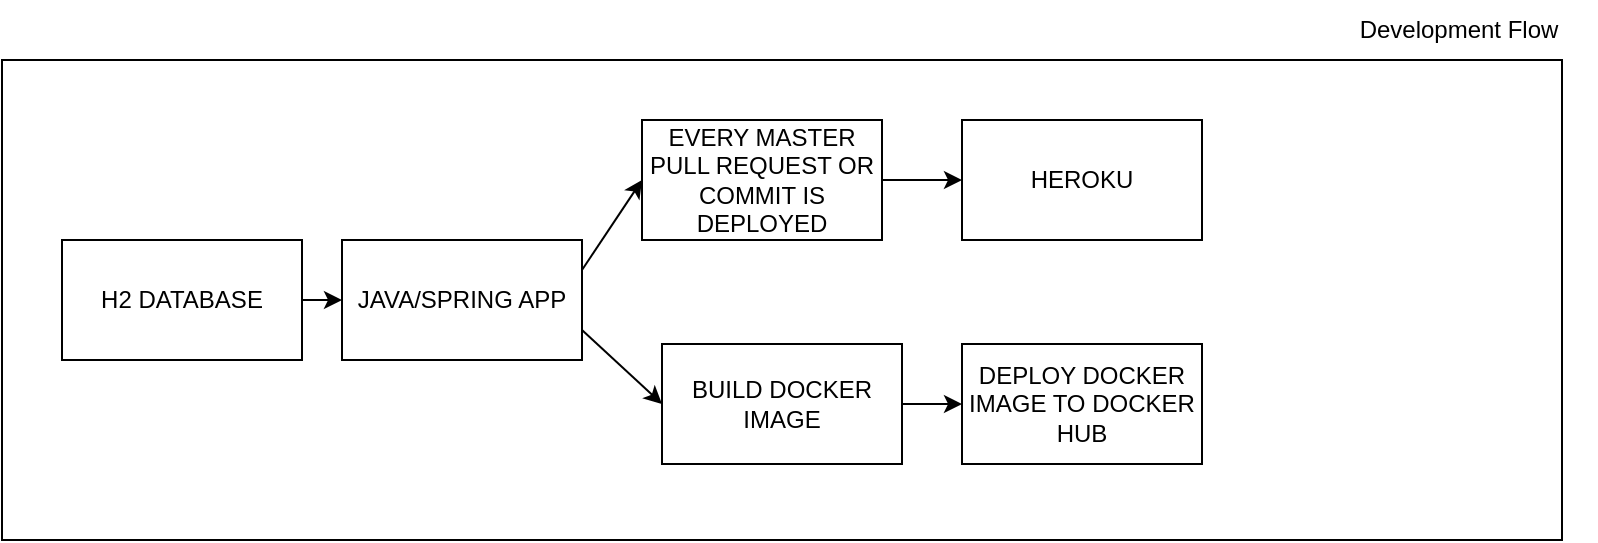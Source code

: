 <mxfile>
    <diagram id="eUWw2wQMSJ6qKqq2mwdD" name="overview">
        <mxGraphModel dx="1061" dy="898" grid="0" gridSize="10" guides="1" tooltips="1" connect="1" arrows="1" fold="1" page="0" pageScale="1" pageWidth="827" pageHeight="1169" math="0" shadow="0">
            <root>
                <mxCell id="0"/>
                <mxCell id="1" parent="0"/>
                <mxCell id="2" value="" style="rounded=0;whiteSpace=wrap;html=1;" parent="1" vertex="1">
                    <mxGeometry x="30" y="10" width="780" height="240" as="geometry"/>
                </mxCell>
                <mxCell id="3" value="Development Flow" style="text;html=1;strokeColor=none;fillColor=none;align=center;verticalAlign=middle;whiteSpace=wrap;rounded=0;" parent="1" vertex="1">
                    <mxGeometry x="690" y="-20" width="137" height="30" as="geometry"/>
                </mxCell>
                <mxCell id="19" style="edgeStyle=none;html=1;exitX=1;exitY=0.5;exitDx=0;exitDy=0;entryX=0;entryY=0.5;entryDx=0;entryDy=0;" parent="1" source="4" target="5" edge="1">
                    <mxGeometry relative="1" as="geometry"/>
                </mxCell>
                <mxCell id="4" value="H2 DATABASE" style="rounded=0;whiteSpace=wrap;html=1;" parent="1" vertex="1">
                    <mxGeometry x="60" y="100" width="120" height="60" as="geometry"/>
                </mxCell>
                <mxCell id="16" style="edgeStyle=none;html=1;exitX=1;exitY=0.25;exitDx=0;exitDy=0;entryX=0;entryY=0.5;entryDx=0;entryDy=0;" parent="1" source="5" target="9" edge="1">
                    <mxGeometry relative="1" as="geometry"/>
                </mxCell>
                <mxCell id="17" style="edgeStyle=none;html=1;exitX=1;exitY=0.75;exitDx=0;exitDy=0;entryX=0;entryY=0.5;entryDx=0;entryDy=0;" parent="1" source="5" target="6" edge="1">
                    <mxGeometry relative="1" as="geometry"/>
                </mxCell>
                <mxCell id="5" value="JAVA/SPRING APP" style="rounded=0;whiteSpace=wrap;html=1;" parent="1" vertex="1">
                    <mxGeometry x="200" y="100" width="120" height="60" as="geometry"/>
                </mxCell>
                <mxCell id="21" style="edgeStyle=none;html=1;exitX=1;exitY=0.5;exitDx=0;exitDy=0;entryX=0;entryY=0.5;entryDx=0;entryDy=0;" parent="1" source="6" target="20" edge="1">
                    <mxGeometry relative="1" as="geometry"/>
                </mxCell>
                <mxCell id="6" value="BUILD DOCKER IMAGE" style="rounded=0;whiteSpace=wrap;html=1;" parent="1" vertex="1">
                    <mxGeometry x="360" y="152" width="120" height="60" as="geometry"/>
                </mxCell>
                <mxCell id="11" style="edgeStyle=none;html=1;exitX=1;exitY=0.5;exitDx=0;exitDy=0;entryX=0;entryY=0.5;entryDx=0;entryDy=0;" parent="1" source="9" target="10" edge="1">
                    <mxGeometry relative="1" as="geometry"/>
                </mxCell>
                <mxCell id="9" value="EVERY MASTER PULL REQUEST OR COMMIT IS DEPLOYED" style="rounded=0;whiteSpace=wrap;html=1;" parent="1" vertex="1">
                    <mxGeometry x="350" y="40" width="120" height="60" as="geometry"/>
                </mxCell>
                <mxCell id="10" value="HEROKU" style="rounded=0;whiteSpace=wrap;html=1;" parent="1" vertex="1">
                    <mxGeometry x="510" y="40" width="120" height="60" as="geometry"/>
                </mxCell>
                <mxCell id="20" value="DEPLOY DOCKER IMAGE TO DOCKER HUB" style="rounded=0;whiteSpace=wrap;html=1;" parent="1" vertex="1">
                    <mxGeometry x="510" y="152" width="120" height="60" as="geometry"/>
                </mxCell>
            </root>
        </mxGraphModel>
    </diagram>
    <diagram id="1DCl6n03F0GVBMrx0RVn" name="user-security">
        <mxGraphModel dx="2048" dy="986" grid="0" gridSize="10" guides="1" tooltips="1" connect="1" arrows="1" fold="1" page="0" pageScale="1" pageWidth="827" pageHeight="1169" math="0" shadow="0">
            <root>
                <mxCell id="Qm5G5zfss7X4Bs_YWf3B-0"/>
                <mxCell id="Qm5G5zfss7X4Bs_YWf3B-1" parent="Qm5G5zfss7X4Bs_YWf3B-0"/>
                <mxCell id="Qm5G5zfss7X4Bs_YWf3B-29" value="" style="rounded=0;whiteSpace=wrap;html=1;" parent="Qm5G5zfss7X4Bs_YWf3B-1" vertex="1">
                    <mxGeometry x="-440" y="301" width="761" height="207" as="geometry"/>
                </mxCell>
                <mxCell id="Qm5G5zfss7X4Bs_YWf3B-11" value="" style="rounded=0;whiteSpace=wrap;html=1;" parent="Qm5G5zfss7X4Bs_YWf3B-1" vertex="1">
                    <mxGeometry x="-105" y="341" width="398" height="142" as="geometry"/>
                </mxCell>
                <mxCell id="Qm5G5zfss7X4Bs_YWf3B-23" value="" style="rounded=0;whiteSpace=wrap;html=1;" parent="Qm5G5zfss7X4Bs_YWf3B-1" vertex="1">
                    <mxGeometry x="-69" y="363" width="169" height="92" as="geometry"/>
                </mxCell>
                <mxCell id="Qm5G5zfss7X4Bs_YWf3B-8" value="" style="rounded=0;whiteSpace=wrap;html=1;" parent="Qm5G5zfss7X4Bs_YWf3B-1" vertex="1">
                    <mxGeometry x="-208" y="-4" width="422" height="84" as="geometry"/>
                </mxCell>
                <mxCell id="Qm5G5zfss7X4Bs_YWf3B-6" style="edgeStyle=none;html=1;exitX=1;exitY=0.5;exitDx=0;exitDy=0;entryX=0;entryY=0.5;entryDx=0;entryDy=0;" parent="Qm5G5zfss7X4Bs_YWf3B-1" source="Qm5G5zfss7X4Bs_YWf3B-2" target="Qm5G5zfss7X4Bs_YWf3B-4" edge="1">
                    <mxGeometry relative="1" as="geometry"/>
                </mxCell>
                <mxCell id="Qm5G5zfss7X4Bs_YWf3B-2" value="UserController" style="rounded=0;whiteSpace=wrap;html=1;" parent="Qm5G5zfss7X4Bs_YWf3B-1" vertex="1">
                    <mxGeometry x="-192" y="10" width="106" height="52" as="geometry"/>
                </mxCell>
                <mxCell id="Qm5G5zfss7X4Bs_YWf3B-3" value="Security Layer" style="text;html=1;strokeColor=none;fillColor=none;align=center;verticalAlign=middle;whiteSpace=wrap;rounded=0;" parent="Qm5G5zfss7X4Bs_YWf3B-1" vertex="1">
                    <mxGeometry x="120" y="-31" width="109" height="30" as="geometry"/>
                </mxCell>
                <mxCell id="Qm5G5zfss7X4Bs_YWf3B-7" style="edgeStyle=none;html=1;exitX=1;exitY=0.5;exitDx=0;exitDy=0;entryX=0;entryY=0.5;entryDx=0;entryDy=0;" parent="Qm5G5zfss7X4Bs_YWf3B-1" source="Qm5G5zfss7X4Bs_YWf3B-4" target="Qm5G5zfss7X4Bs_YWf3B-5" edge="1">
                    <mxGeometry relative="1" as="geometry"/>
                </mxCell>
                <mxCell id="Qm5G5zfss7X4Bs_YWf3B-4" value="UserService" style="rounded=0;whiteSpace=wrap;html=1;" parent="Qm5G5zfss7X4Bs_YWf3B-1" vertex="1">
                    <mxGeometry x="-51" y="10" width="106" height="52" as="geometry"/>
                </mxCell>
                <mxCell id="Qm5G5zfss7X4Bs_YWf3B-5" value="UserRepository" style="rounded=0;whiteSpace=wrap;html=1;" parent="Qm5G5zfss7X4Bs_YWf3B-1" vertex="1">
                    <mxGeometry x="90" y="10" width="106" height="52" as="geometry"/>
                </mxCell>
                <mxCell id="Qm5G5zfss7X4Bs_YWf3B-10" style="edgeStyle=none;html=1;exitX=1;exitY=0.5;exitDx=0;exitDy=0;" parent="Qm5G5zfss7X4Bs_YWf3B-1" source="Qm5G5zfss7X4Bs_YWf3B-9" target="Qm5G5zfss7X4Bs_YWf3B-8" edge="1">
                    <mxGeometry relative="1" as="geometry"/>
                </mxCell>
                <mxCell id="Qm5G5zfss7X4Bs_YWf3B-9" value="Client" style="rounded=0;whiteSpace=wrap;html=1;" parent="Qm5G5zfss7X4Bs_YWf3B-1" vertex="1">
                    <mxGeometry x="-389" y="10" width="106" height="52" as="geometry"/>
                </mxCell>
                <mxCell id="Qm5G5zfss7X4Bs_YWf3B-20" value="Register" style="rounded=0;whiteSpace=wrap;html=1;" parent="Qm5G5zfss7X4Bs_YWf3B-1" vertex="1">
                    <mxGeometry x="-418" y="363" width="106" height="52" as="geometry"/>
                </mxCell>
                <mxCell id="Qm5G5zfss7X4Bs_YWf3B-21" value="Auth" style="rounded=0;whiteSpace=wrap;html=1;" parent="Qm5G5zfss7X4Bs_YWf3B-1" vertex="1">
                    <mxGeometry x="-290" y="363" width="106" height="52" as="geometry"/>
                </mxCell>
                <mxCell id="Qm5G5zfss7X4Bs_YWf3B-22" value="CreateVehicle" style="rounded=0;whiteSpace=wrap;html=1;" parent="Qm5G5zfss7X4Bs_YWf3B-1" vertex="1">
                    <mxGeometry x="-37.5" y="383" width="106" height="52" as="geometry"/>
                </mxCell>
                <mxCell id="Qm5G5zfss7X4Bs_YWf3B-24" value="Only Admin" style="text;html=1;strokeColor=none;fillColor=none;align=center;verticalAlign=middle;whiteSpace=wrap;rounded=0;" parent="Qm5G5zfss7X4Bs_YWf3B-1" vertex="1">
                    <mxGeometry x="26" y="341" width="88" height="30" as="geometry"/>
                </mxCell>
                <mxCell id="Qm5G5zfss7X4Bs_YWf3B-25" value="VehicleCrud" style="rounded=0;whiteSpace=wrap;html=1;" parent="Qm5G5zfss7X4Bs_YWf3B-1" vertex="1">
                    <mxGeometry x="140" y="363" width="106" height="52" as="geometry"/>
                </mxCell>
                <mxCell id="Qm5G5zfss7X4Bs_YWf3B-38" style="edgeStyle=none;html=1;exitX=1;exitY=0.5;exitDx=0;exitDy=0;entryX=0.75;entryY=0;entryDx=0;entryDy=0;" parent="Qm5G5zfss7X4Bs_YWf3B-1" source="Qm5G5zfss7X4Bs_YWf3B-26" target="Qm5G5zfss7X4Bs_YWf3B-24" edge="1">
                    <mxGeometry relative="1" as="geometry"/>
                </mxCell>
                <mxCell id="Qm5G5zfss7X4Bs_YWf3B-26" value="Client" style="rounded=0;whiteSpace=wrap;html=1;" parent="Qm5G5zfss7X4Bs_YWf3B-1" vertex="1">
                    <mxGeometry x="-133" y="207" width="106" height="52" as="geometry"/>
                </mxCell>
                <mxCell id="Qm5G5zfss7X4Bs_YWf3B-27" value="Security" style="text;html=1;strokeColor=none;fillColor=none;align=center;verticalAlign=middle;whiteSpace=wrap;rounded=0;" parent="Qm5G5zfss7X4Bs_YWf3B-1" vertex="1">
                    <mxGeometry x="215" y="316" width="88" height="30" as="geometry"/>
                </mxCell>
                <mxCell id="Qm5G5zfss7X4Bs_YWf3B-30" value="API" style="text;html=1;strokeColor=none;fillColor=none;align=center;verticalAlign=middle;whiteSpace=wrap;rounded=0;" parent="Qm5G5zfss7X4Bs_YWf3B-1" vertex="1">
                    <mxGeometry x="255" y="276" width="88" height="30" as="geometry"/>
                </mxCell>
                <mxCell id="Qm5G5zfss7X4Bs_YWf3B-33" value="" style="endArrow=classic;startArrow=classic;html=1;entryX=0;entryY=0.75;entryDx=0;entryDy=0;" parent="Qm5G5zfss7X4Bs_YWf3B-1" target="Qm5G5zfss7X4Bs_YWf3B-26" edge="1">
                    <mxGeometry width="50" height="50" relative="1" as="geometry">
                        <mxPoint x="-343" y="366" as="sourcePoint"/>
                        <mxPoint x="-293" y="316" as="targetPoint"/>
                    </mxGeometry>
                </mxCell>
                <mxCell id="Qm5G5zfss7X4Bs_YWf3B-34" value="" style="endArrow=classic;startArrow=classic;html=1;entryX=0;entryY=0.75;entryDx=0;entryDy=0;exitX=0.25;exitY=0;exitDx=0;exitDy=0;" parent="Qm5G5zfss7X4Bs_YWf3B-1" source="Qm5G5zfss7X4Bs_YWf3B-21" edge="1">
                    <mxGeometry width="50" height="50" relative="1" as="geometry">
                        <mxPoint x="-304" y="379" as="sourcePoint"/>
                        <mxPoint x="-94" y="259" as="targetPoint"/>
                    </mxGeometry>
                </mxCell>
                <mxCell id="Qm5G5zfss7X4Bs_YWf3B-35" value="JWT" style="text;html=1;strokeColor=none;fillColor=none;align=center;verticalAlign=middle;whiteSpace=wrap;rounded=0;" parent="Qm5G5zfss7X4Bs_YWf3B-1" vertex="1">
                    <mxGeometry x="-243" y="324" width="88" height="30" as="geometry"/>
                </mxCell>
                <mxCell id="Qm5G5zfss7X4Bs_YWf3B-39" value="JWT" style="text;html=1;strokeColor=none;fillColor=none;align=center;verticalAlign=middle;whiteSpace=wrap;rounded=0;" parent="Qm5G5zfss7X4Bs_YWf3B-1" vertex="1">
                    <mxGeometry x="-7" y="257" width="88" height="30" as="geometry"/>
                </mxCell>
            </root>
        </mxGraphModel>
    </diagram>
    <diagram id="nr46bHTYpEx0ZMgBDc1Z" name="security-details">
        <mxGraphModel dx="2522" dy="996" grid="0" gridSize="10" guides="1" tooltips="1" connect="1" arrows="1" fold="1" page="0" pageScale="1" pageWidth="827" pageHeight="1169" math="0" shadow="0">
            <root>
                <mxCell id="KCpW3uizZsphwxs8JLEF-0"/>
                <mxCell id="KCpW3uizZsphwxs8JLEF-1" parent="KCpW3uizZsphwxs8JLEF-0"/>
                <mxCell id="KCpW3uizZsphwxs8JLEF-7" value="" style="rounded=0;whiteSpace=wrap;html=1;" parent="KCpW3uizZsphwxs8JLEF-1" vertex="1">
                    <mxGeometry x="-320" y="452" width="530" height="186" as="geometry"/>
                </mxCell>
                <mxCell id="KCpW3uizZsphwxs8JLEF-24" style="edgeStyle=none;html=1;exitX=0.5;exitY=1;exitDx=0;exitDy=0;entryX=0.145;entryY=0;entryDx=0;entryDy=4.35;entryPerimeter=0;" parent="KCpW3uizZsphwxs8JLEF-1" source="KCpW3uizZsphwxs8JLEF-17" target="KCpW3uizZsphwxs8JLEF-22" edge="1">
                    <mxGeometry relative="1" as="geometry"/>
                </mxCell>
                <mxCell id="KCpW3uizZsphwxs8JLEF-17" value="" style="rounded=0;whiteSpace=wrap;html=1;" parent="KCpW3uizZsphwxs8JLEF-1" vertex="1">
                    <mxGeometry x="-275" y="492" width="182" height="106" as="geometry"/>
                </mxCell>
                <mxCell id="KCpW3uizZsphwxs8JLEF-2" value="" style="rounded=0;whiteSpace=wrap;html=1;" parent="KCpW3uizZsphwxs8JLEF-1" vertex="1">
                    <mxGeometry x="-316" y="219" width="530" height="167" as="geometry"/>
                </mxCell>
                <mxCell id="KCpW3uizZsphwxs8JLEF-3" value="UserController" style="text;html=1;strokeColor=none;fillColor=none;align=center;verticalAlign=middle;whiteSpace=wrap;rounded=0;" parent="KCpW3uizZsphwxs8JLEF-1" vertex="1">
                    <mxGeometry x="150" y="194" width="60" height="30" as="geometry"/>
                </mxCell>
                <mxCell id="KCpW3uizZsphwxs8JLEF-34" style="edgeStyle=none;html=1;exitX=0.75;exitY=0;exitDx=0;exitDy=0;entryX=1;entryY=1;entryDx=0;entryDy=0;" parent="KCpW3uizZsphwxs8JLEF-1" source="KCpW3uizZsphwxs8JLEF-5" target="KCpW3uizZsphwxs8JLEF-11" edge="1">
                    <mxGeometry relative="1" as="geometry"/>
                </mxCell>
                <mxCell id="KCpW3uizZsphwxs8JLEF-5" value="Auth" style="rounded=1;whiteSpace=wrap;html=1;" parent="KCpW3uizZsphwxs8JLEF-1" vertex="1">
                    <mxGeometry x="30" y="272.5" width="120" height="60" as="geometry"/>
                </mxCell>
                <mxCell id="KCpW3uizZsphwxs8JLEF-6" value="Register" style="rounded=1;whiteSpace=wrap;html=1;" parent="KCpW3uizZsphwxs8JLEF-1" vertex="1">
                    <mxGeometry x="-244" y="272.5" width="120" height="60" as="geometry"/>
                </mxCell>
                <mxCell id="KCpW3uizZsphwxs8JLEF-8" value="UserModelService" style="text;html=1;strokeColor=none;fillColor=none;align=center;verticalAlign=middle;whiteSpace=wrap;rounded=0;" parent="KCpW3uizZsphwxs8JLEF-1" vertex="1">
                    <mxGeometry x="143" y="427" width="60" height="30" as="geometry"/>
                </mxCell>
                <mxCell id="KCpW3uizZsphwxs8JLEF-33" style="edgeStyle=none;html=1;exitX=0.75;exitY=0;exitDx=0;exitDy=0;entryX=0.75;entryY=1;entryDx=0;entryDy=0;" parent="KCpW3uizZsphwxs8JLEF-1" source="KCpW3uizZsphwxs8JLEF-9" target="KCpW3uizZsphwxs8JLEF-5" edge="1">
                    <mxGeometry relative="1" as="geometry"/>
                </mxCell>
                <mxCell id="KCpW3uizZsphwxs8JLEF-9" value="Auth" style="rounded=1;whiteSpace=wrap;html=1;" parent="KCpW3uizZsphwxs8JLEF-1" vertex="1">
                    <mxGeometry x="30" y="515" width="120" height="60" as="geometry"/>
                </mxCell>
                <mxCell id="KCpW3uizZsphwxs8JLEF-10" value="Register" style="rounded=1;whiteSpace=wrap;html=1;" parent="KCpW3uizZsphwxs8JLEF-1" vertex="1">
                    <mxGeometry x="-244" y="515" width="120" height="60" as="geometry"/>
                </mxCell>
                <mxCell id="KCpW3uizZsphwxs8JLEF-12" style="edgeStyle=none;html=1;exitX=0.25;exitY=1;exitDx=0;exitDy=0;entryX=0.5;entryY=0;entryDx=0;entryDy=0;" parent="KCpW3uizZsphwxs8JLEF-1" source="KCpW3uizZsphwxs8JLEF-11" target="KCpW3uizZsphwxs8JLEF-6" edge="1">
                    <mxGeometry relative="1" as="geometry"/>
                </mxCell>
                <mxCell id="KCpW3uizZsphwxs8JLEF-13" style="edgeStyle=none;html=1;exitX=0.75;exitY=1;exitDx=0;exitDy=0;entryX=0.5;entryY=0;entryDx=0;entryDy=0;" parent="KCpW3uizZsphwxs8JLEF-1" source="KCpW3uizZsphwxs8JLEF-11" target="KCpW3uizZsphwxs8JLEF-5" edge="1">
                    <mxGeometry relative="1" as="geometry"/>
                </mxCell>
                <mxCell id="KCpW3uizZsphwxs8JLEF-11" value="Client" style="rounded=0;whiteSpace=wrap;html=1;" parent="KCpW3uizZsphwxs8JLEF-1" vertex="1">
                    <mxGeometry x="-111" y="107" width="120" height="60" as="geometry"/>
                </mxCell>
                <mxCell id="KCpW3uizZsphwxs8JLEF-15" style="edgeStyle=none;html=1;exitX=0.5;exitY=1;exitDx=0;exitDy=0;entryX=0.5;entryY=0;entryDx=0;entryDy=0;" parent="KCpW3uizZsphwxs8JLEF-1" source="KCpW3uizZsphwxs8JLEF-6" target="KCpW3uizZsphwxs8JLEF-10" edge="1">
                    <mxGeometry relative="1" as="geometry"/>
                </mxCell>
                <mxCell id="KCpW3uizZsphwxs8JLEF-16" style="edgeStyle=none;html=1;exitX=0.5;exitY=1;exitDx=0;exitDy=0;" parent="KCpW3uizZsphwxs8JLEF-1" source="KCpW3uizZsphwxs8JLEF-5" target="KCpW3uizZsphwxs8JLEF-9" edge="1">
                    <mxGeometry relative="1" as="geometry"/>
                </mxCell>
                <mxCell id="KCpW3uizZsphwxs8JLEF-19" value="Encryption" style="text;html=1;strokeColor=none;fillColor=none;align=center;verticalAlign=middle;whiteSpace=wrap;rounded=0;" parent="KCpW3uizZsphwxs8JLEF-1" vertex="1">
                    <mxGeometry x="-154" y="468" width="64" height="30" as="geometry"/>
                </mxCell>
                <mxCell id="KCpW3uizZsphwxs8JLEF-20" value="" style="rounded=0;whiteSpace=wrap;html=1;" parent="KCpW3uizZsphwxs8JLEF-1" vertex="1">
                    <mxGeometry x="-22" y="721" width="215" height="186" as="geometry"/>
                </mxCell>
                <mxCell id="KCpW3uizZsphwxs8JLEF-21" value="Security" style="text;html=1;strokeColor=none;fillColor=none;align=center;verticalAlign=middle;whiteSpace=wrap;rounded=0;" parent="KCpW3uizZsphwxs8JLEF-1" vertex="1">
                    <mxGeometry x="150" y="695" width="60" height="30" as="geometry"/>
                </mxCell>
                <mxCell id="KCpW3uizZsphwxs8JLEF-22" value="Database" style="shape=cylinder3;whiteSpace=wrap;html=1;boundedLbl=1;backgroundOutline=1;size=15;" parent="KCpW3uizZsphwxs8JLEF-1" vertex="1">
                    <mxGeometry x="-111.5" y="991" width="113" height="123" as="geometry"/>
                </mxCell>
                <mxCell id="KCpW3uizZsphwxs8JLEF-26" style="edgeStyle=none;html=1;exitX=0.5;exitY=1;exitDx=0;exitDy=0;entryX=0.855;entryY=0;entryDx=0;entryDy=4.35;entryPerimeter=0;" parent="KCpW3uizZsphwxs8JLEF-1" source="KCpW3uizZsphwxs8JLEF-25" target="KCpW3uizZsphwxs8JLEF-22" edge="1">
                    <mxGeometry relative="1" as="geometry"/>
                </mxCell>
                <mxCell id="KCpW3uizZsphwxs8JLEF-29" style="edgeStyle=none;html=1;exitX=1;exitY=0.5;exitDx=0;exitDy=0;" parent="KCpW3uizZsphwxs8JLEF-1" source="KCpW3uizZsphwxs8JLEF-25" edge="1">
                    <mxGeometry relative="1" as="geometry">
                        <mxPoint x="239.823" y="814" as="targetPoint"/>
                    </mxGeometry>
                </mxCell>
                <mxCell id="KCpW3uizZsphwxs8JLEF-25" value="Authentication" style="rounded=1;whiteSpace=wrap;html=1;" parent="KCpW3uizZsphwxs8JLEF-1" vertex="1">
                    <mxGeometry x="30" y="784" width="120" height="60" as="geometry"/>
                </mxCell>
                <mxCell id="KCpW3uizZsphwxs8JLEF-28" style="edgeStyle=none;html=1;exitX=0.5;exitY=1;exitDx=0;exitDy=0;entryX=0.5;entryY=0;entryDx=0;entryDy=0;" parent="KCpW3uizZsphwxs8JLEF-1" source="KCpW3uizZsphwxs8JLEF-9" target="KCpW3uizZsphwxs8JLEF-25" edge="1">
                    <mxGeometry relative="1" as="geometry"/>
                </mxCell>
                <mxCell id="KCpW3uizZsphwxs8JLEF-31" style="edgeStyle=none;html=1;exitX=0.5;exitY=0;exitDx=0;exitDy=0;entryX=0.75;entryY=1;entryDx=0;entryDy=0;" parent="KCpW3uizZsphwxs8JLEF-1" source="KCpW3uizZsphwxs8JLEF-30" target="KCpW3uizZsphwxs8JLEF-9" edge="1">
                    <mxGeometry relative="1" as="geometry"/>
                </mxCell>
                <mxCell id="KCpW3uizZsphwxs8JLEF-30" value="Auithenticated ?" style="text;html=1;strokeColor=none;fillColor=none;align=center;verticalAlign=middle;whiteSpace=wrap;rounded=0;" parent="KCpW3uizZsphwxs8JLEF-1" vertex="1">
                    <mxGeometry x="248" y="799" width="104" height="30" as="geometry"/>
                </mxCell>
                <mxCell id="KCpW3uizZsphwxs8JLEF-32" value="JWT" style="text;html=1;strokeColor=none;fillColor=none;align=center;verticalAlign=middle;whiteSpace=wrap;rounded=0;" parent="KCpW3uizZsphwxs8JLEF-1" vertex="1">
                    <mxGeometry x="210" y="675" width="60" height="30" as="geometry"/>
                </mxCell>
                <mxCell id="KCpW3uizZsphwxs8JLEF-35" value="JWT" style="text;html=1;strokeColor=none;fillColor=none;align=center;verticalAlign=middle;whiteSpace=wrap;rounded=0;" parent="KCpW3uizZsphwxs8JLEF-1" vertex="1">
                    <mxGeometry x="108" y="397" width="60" height="30" as="geometry"/>
                </mxCell>
                <mxCell id="KCpW3uizZsphwxs8JLEF-36" value="JWT" style="text;html=1;strokeColor=none;fillColor=none;align=center;verticalAlign=middle;whiteSpace=wrap;rounded=0;" parent="KCpW3uizZsphwxs8JLEF-1" vertex="1">
                    <mxGeometry x="30" y="179" width="60" height="30" as="geometry"/>
                </mxCell>
            </root>
        </mxGraphModel>
    </diagram>
    <diagram id="0zmAl0iOwu_D0oG6mmKN" name="vehicles-crud">
        <mxGraphModel dx="1461" dy="898" grid="0" gridSize="10" guides="1" tooltips="1" connect="1" arrows="1" fold="1" page="0" pageScale="1" pageWidth="827" pageHeight="1169" math="0" shadow="0">
            <root>
                <mxCell id="1QtlNyER9wXyyfKIoic0-0"/>
                <mxCell id="1QtlNyER9wXyyfKIoic0-1" parent="1QtlNyER9wXyyfKIoic0-0"/>
                <mxCell id="JsHfRkrQphbkOmApPWzF-31" value="" style="rounded=0;whiteSpace=wrap;html=1;" parent="1QtlNyER9wXyyfKIoic0-1" vertex="1">
                    <mxGeometry x="-276" y="96" width="942" height="997" as="geometry"/>
                </mxCell>
                <mxCell id="JsHfRkrQphbkOmApPWzF-0" value="Client" style="rounded=0;whiteSpace=wrap;html=1;" parent="1QtlNyER9wXyyfKIoic0-1" vertex="1">
                    <mxGeometry x="135" y="-26" width="120" height="60" as="geometry"/>
                </mxCell>
                <mxCell id="JsHfRkrQphbkOmApPWzF-1" value="" style="rounded=0;whiteSpace=wrap;html=1;" parent="1QtlNyER9wXyyfKIoic0-1" vertex="1">
                    <mxGeometry x="-149" y="338" width="688" height="188" as="geometry"/>
                </mxCell>
                <mxCell id="JsHfRkrQphbkOmApPWzF-2" value="List" style="rounded=1;whiteSpace=wrap;html=1;" parent="1QtlNyER9wXyyfKIoic0-1" vertex="1">
                    <mxGeometry x="52" y="402" width="120" height="60" as="geometry"/>
                </mxCell>
                <mxCell id="JsHfRkrQphbkOmApPWzF-3" value="Create" style="rounded=1;whiteSpace=wrap;html=1;" parent="1QtlNyER9wXyyfKIoic0-1" vertex="1">
                    <mxGeometry x="-106" y="402" width="120" height="60" as="geometry"/>
                </mxCell>
                <mxCell id="JsHfRkrQphbkOmApPWzF-4" value="Update" style="rounded=1;whiteSpace=wrap;html=1;" parent="1QtlNyER9wXyyfKIoic0-1" vertex="1">
                    <mxGeometry x="210" y="402" width="120" height="60" as="geometry"/>
                </mxCell>
                <mxCell id="JsHfRkrQphbkOmApPWzF-5" value="Delete" style="rounded=1;whiteSpace=wrap;html=1;" parent="1QtlNyER9wXyyfKIoic0-1" vertex="1">
                    <mxGeometry x="368" y="402" width="120" height="60" as="geometry"/>
                </mxCell>
                <mxCell id="JsHfRkrQphbkOmApPWzF-7" style="edgeStyle=none;html=1;exitX=0;exitY=1;exitDx=0;exitDy=0;entryX=0.5;entryY=0;entryDx=0;entryDy=0;" parent="1QtlNyER9wXyyfKIoic0-1" source="JsHfRkrQphbkOmApPWzF-0" target="JsHfRkrQphbkOmApPWzF-3" edge="1">
                    <mxGeometry relative="1" as="geometry"/>
                </mxCell>
                <mxCell id="JsHfRkrQphbkOmApPWzF-8" style="edgeStyle=none;html=1;exitX=0.25;exitY=1;exitDx=0;exitDy=0;entryX=0.5;entryY=0;entryDx=0;entryDy=0;" parent="1QtlNyER9wXyyfKIoic0-1" source="JsHfRkrQphbkOmApPWzF-0" target="JsHfRkrQphbkOmApPWzF-2" edge="1">
                    <mxGeometry relative="1" as="geometry"/>
                </mxCell>
                <mxCell id="JsHfRkrQphbkOmApPWzF-9" style="edgeStyle=none;html=1;exitX=0.75;exitY=1;exitDx=0;exitDy=0;entryX=0.5;entryY=0;entryDx=0;entryDy=0;" parent="1QtlNyER9wXyyfKIoic0-1" source="JsHfRkrQphbkOmApPWzF-0" target="JsHfRkrQphbkOmApPWzF-4" edge="1">
                    <mxGeometry relative="1" as="geometry"/>
                </mxCell>
                <mxCell id="JsHfRkrQphbkOmApPWzF-10" style="edgeStyle=none;html=1;exitX=1;exitY=1;exitDx=0;exitDy=0;entryX=0.5;entryY=0;entryDx=0;entryDy=0;" parent="1QtlNyER9wXyyfKIoic0-1" source="JsHfRkrQphbkOmApPWzF-0" target="JsHfRkrQphbkOmApPWzF-5" edge="1">
                    <mxGeometry relative="1" as="geometry"/>
                </mxCell>
                <mxCell id="JsHfRkrQphbkOmApPWzF-11" value="Only Admin" style="text;html=1;strokeColor=none;fillColor=none;align=center;verticalAlign=middle;whiteSpace=wrap;rounded=0;" parent="1QtlNyER9wXyyfKIoic0-1" vertex="1">
                    <mxGeometry x="-121" y="372" width="82" height="30" as="geometry"/>
                </mxCell>
                <mxCell id="JsHfRkrQphbkOmApPWzF-12" value="Only Admin" style="text;html=1;strokeColor=none;fillColor=none;align=center;verticalAlign=middle;whiteSpace=wrap;rounded=0;" parent="1QtlNyER9wXyyfKIoic0-1" vertex="1">
                    <mxGeometry x="265" y="372" width="82" height="30" as="geometry"/>
                </mxCell>
                <mxCell id="JsHfRkrQphbkOmApPWzF-13" value="Only Admin" style="text;html=1;strokeColor=none;fillColor=none;align=center;verticalAlign=middle;whiteSpace=wrap;rounded=0;" parent="1QtlNyER9wXyyfKIoic0-1" vertex="1">
                    <mxGeometry x="427" y="372" width="82" height="30" as="geometry"/>
                </mxCell>
                <mxCell id="JsHfRkrQphbkOmApPWzF-14" value="Any User" style="text;html=1;strokeColor=none;fillColor=none;align=center;verticalAlign=middle;whiteSpace=wrap;rounded=0;" parent="1QtlNyER9wXyyfKIoic0-1" vertex="1">
                    <mxGeometry x="36" y="372" width="82" height="30" as="geometry"/>
                </mxCell>
                <mxCell id="JsHfRkrQphbkOmApPWzF-15" value="VehicleController" style="text;html=1;strokeColor=none;fillColor=none;align=center;verticalAlign=middle;whiteSpace=wrap;rounded=0;" parent="1QtlNyER9wXyyfKIoic0-1" vertex="1">
                    <mxGeometry x="457" y="313" width="82" height="30" as="geometry"/>
                </mxCell>
                <mxCell id="JsHfRkrQphbkOmApPWzF-16" value="" style="rounded=0;whiteSpace=wrap;html=1;" parent="1QtlNyER9wXyyfKIoic0-1" vertex="1">
                    <mxGeometry x="-149" y="615" width="688" height="188" as="geometry"/>
                </mxCell>
                <mxCell id="JsHfRkrQphbkOmApPWzF-17" value="VehicleService" style="text;html=1;strokeColor=none;fillColor=none;align=center;verticalAlign=middle;whiteSpace=wrap;rounded=0;" parent="1QtlNyER9wXyyfKIoic0-1" vertex="1">
                    <mxGeometry x="457" y="590" width="82" height="30" as="geometry"/>
                </mxCell>
                <mxCell id="JsHfRkrQphbkOmApPWzF-27" style="edgeStyle=none;html=1;exitX=0.5;exitY=1;exitDx=0;exitDy=0;entryX=0;entryY=0;entryDx=0;entryDy=15;entryPerimeter=0;" parent="1QtlNyER9wXyyfKIoic0-1" source="JsHfRkrQphbkOmApPWzF-18" target="JsHfRkrQphbkOmApPWzF-26" edge="1">
                    <mxGeometry relative="1" as="geometry"/>
                </mxCell>
                <mxCell id="JsHfRkrQphbkOmApPWzF-18" value="Create" style="rounded=1;whiteSpace=wrap;html=1;" parent="1QtlNyER9wXyyfKIoic0-1" vertex="1">
                    <mxGeometry x="-106" y="690" width="120" height="60" as="geometry"/>
                </mxCell>
                <mxCell id="JsHfRkrQphbkOmApPWzF-30" style="edgeStyle=none;html=1;exitX=0.5;exitY=1;exitDx=0;exitDy=0;entryX=1;entryY=0;entryDx=0;entryDy=15;entryPerimeter=0;" parent="1QtlNyER9wXyyfKIoic0-1" source="JsHfRkrQphbkOmApPWzF-19" target="JsHfRkrQphbkOmApPWzF-26" edge="1">
                    <mxGeometry relative="1" as="geometry"/>
                </mxCell>
                <mxCell id="JsHfRkrQphbkOmApPWzF-19" value="Delete" style="rounded=1;whiteSpace=wrap;html=1;" parent="1QtlNyER9wXyyfKIoic0-1" vertex="1">
                    <mxGeometry x="368" y="690" width="120" height="60" as="geometry"/>
                </mxCell>
                <mxCell id="JsHfRkrQphbkOmApPWzF-29" style="edgeStyle=none;html=1;exitX=0.5;exitY=1;exitDx=0;exitDy=0;entryX=0.855;entryY=0;entryDx=0;entryDy=4.35;entryPerimeter=0;" parent="1QtlNyER9wXyyfKIoic0-1" source="JsHfRkrQphbkOmApPWzF-20" target="JsHfRkrQphbkOmApPWzF-26" edge="1">
                    <mxGeometry relative="1" as="geometry"/>
                </mxCell>
                <mxCell id="JsHfRkrQphbkOmApPWzF-20" value="Update" style="rounded=1;whiteSpace=wrap;html=1;" parent="1QtlNyER9wXyyfKIoic0-1" vertex="1">
                    <mxGeometry x="210" y="690" width="120" height="60" as="geometry"/>
                </mxCell>
                <mxCell id="JsHfRkrQphbkOmApPWzF-28" style="edgeStyle=none;html=1;exitX=0.5;exitY=1;exitDx=0;exitDy=0;entryX=0.145;entryY=0;entryDx=0;entryDy=4.35;entryPerimeter=0;" parent="1QtlNyER9wXyyfKIoic0-1" source="JsHfRkrQphbkOmApPWzF-21" target="JsHfRkrQphbkOmApPWzF-26" edge="1">
                    <mxGeometry relative="1" as="geometry"/>
                </mxCell>
                <mxCell id="JsHfRkrQphbkOmApPWzF-21" value="List" style="rounded=1;whiteSpace=wrap;html=1;" parent="1QtlNyER9wXyyfKIoic0-1" vertex="1">
                    <mxGeometry x="52" y="690" width="120" height="60" as="geometry"/>
                </mxCell>
                <mxCell id="JsHfRkrQphbkOmApPWzF-22" style="edgeStyle=none;html=1;exitX=0.5;exitY=1;exitDx=0;exitDy=0;entryX=0.5;entryY=0;entryDx=0;entryDy=0;" parent="1QtlNyER9wXyyfKIoic0-1" source="JsHfRkrQphbkOmApPWzF-3" target="JsHfRkrQphbkOmApPWzF-18" edge="1">
                    <mxGeometry relative="1" as="geometry"/>
                </mxCell>
                <mxCell id="JsHfRkrQphbkOmApPWzF-23" style="edgeStyle=none;html=1;exitX=0.5;exitY=1;exitDx=0;exitDy=0;" parent="1QtlNyER9wXyyfKIoic0-1" source="JsHfRkrQphbkOmApPWzF-2" target="JsHfRkrQphbkOmApPWzF-21" edge="1">
                    <mxGeometry relative="1" as="geometry"/>
                </mxCell>
                <mxCell id="JsHfRkrQphbkOmApPWzF-24" style="edgeStyle=none;html=1;exitX=0.5;exitY=1;exitDx=0;exitDy=0;" parent="1QtlNyER9wXyyfKIoic0-1" source="JsHfRkrQphbkOmApPWzF-4" target="JsHfRkrQphbkOmApPWzF-20" edge="1">
                    <mxGeometry relative="1" as="geometry"/>
                </mxCell>
                <mxCell id="JsHfRkrQphbkOmApPWzF-25" style="edgeStyle=none;html=1;exitX=0.5;exitY=1;exitDx=0;exitDy=0;entryX=0.5;entryY=0;entryDx=0;entryDy=0;" parent="1QtlNyER9wXyyfKIoic0-1" source="JsHfRkrQphbkOmApPWzF-5" target="JsHfRkrQphbkOmApPWzF-19" edge="1">
                    <mxGeometry relative="1" as="geometry"/>
                </mxCell>
                <mxCell id="JsHfRkrQphbkOmApPWzF-26" value="Dabase" style="shape=cylinder3;whiteSpace=wrap;html=1;boundedLbl=1;backgroundOutline=1;size=15;" parent="1QtlNyER9wXyyfKIoic0-1" vertex="1">
                    <mxGeometry x="133" y="901" width="108" height="144" as="geometry"/>
                </mxCell>
                <mxCell id="JsHfRkrQphbkOmApPWzF-32" value="Security" style="text;html=1;strokeColor=none;fillColor=none;align=center;verticalAlign=middle;whiteSpace=wrap;rounded=0;" parent="1QtlNyER9wXyyfKIoic0-1" vertex="1">
                    <mxGeometry x="601" y="69" width="82" height="30" as="geometry"/>
                </mxCell>
                <mxCell id="JsHfRkrQphbkOmApPWzF-34" value="Authentication Filter Verifies Header Token" style="rounded=0;whiteSpace=wrap;html=1;" parent="1QtlNyER9wXyyfKIoic0-1" vertex="1">
                    <mxGeometry x="-4" y="213" width="394" height="60" as="geometry"/>
                </mxCell>
                <mxCell id="JsHfRkrQphbkOmApPWzF-35" value="Filter" style="text;html=1;strokeColor=none;fillColor=none;align=center;verticalAlign=middle;whiteSpace=wrap;rounded=0;" parent="1QtlNyER9wXyyfKIoic0-1" vertex="1">
                    <mxGeometry x="330" y="186" width="82" height="30" as="geometry"/>
                </mxCell>
            </root>
        </mxGraphModel>
    </diagram>
    <diagram id="L6GCIIeaxPU1uZN1mssp" name="file-aws">
        <mxGraphModel dx="661" dy="498" grid="0" gridSize="10" guides="1" tooltips="1" connect="1" arrows="1" fold="1" page="0" pageScale="1" pageWidth="827" pageHeight="1169" math="0" shadow="0">
            <root>
                <mxCell id="XxGIGs_Rr0lKFiptsqIp-0"/>
                <mxCell id="XxGIGs_Rr0lKFiptsqIp-1" parent="XxGIGs_Rr0lKFiptsqIp-0"/>
                <mxCell id="XxGIGs_Rr0lKFiptsqIp-10" style="edgeStyle=none;html=1;exitX=0.5;exitY=1;exitDx=0;exitDy=0;entryX=0.5;entryY=0;entryDx=0;entryDy=0;" parent="XxGIGs_Rr0lKFiptsqIp-1" source="XxGIGs_Rr0lKFiptsqIp-2" target="XxGIGs_Rr0lKFiptsqIp-3" edge="1">
                    <mxGeometry relative="1" as="geometry"/>
                </mxCell>
                <mxCell id="XxGIGs_Rr0lKFiptsqIp-2" value="" style="rounded=0;whiteSpace=wrap;html=1;" parent="XxGIGs_Rr0lKFiptsqIp-1" vertex="1">
                    <mxGeometry x="527" y="58" width="120" height="60" as="geometry"/>
                </mxCell>
                <mxCell id="XxGIGs_Rr0lKFiptsqIp-14" style="edgeStyle=none;html=1;exitX=1;exitY=0.5;exitDx=0;exitDy=0;entryX=0;entryY=0.75;entryDx=0;entryDy=0;" parent="XxGIGs_Rr0lKFiptsqIp-1" source="XxGIGs_Rr0lKFiptsqIp-3" target="XxGIGs_Rr0lKFiptsqIp-5" edge="1">
                    <mxGeometry relative="1" as="geometry"/>
                </mxCell>
                <mxCell id="XxGIGs_Rr0lKFiptsqIp-15" style="edgeStyle=none;html=1;exitX=0.5;exitY=1;exitDx=0;exitDy=0;entryX=0.5;entryY=0;entryDx=0;entryDy=0;entryPerimeter=0;" parent="XxGIGs_Rr0lKFiptsqIp-1" source="XxGIGs_Rr0lKFiptsqIp-3" target="XxGIGs_Rr0lKFiptsqIp-6" edge="1">
                    <mxGeometry relative="1" as="geometry"/>
                </mxCell>
                <mxCell id="XxGIGs_Rr0lKFiptsqIp-3" value="" style="rounded=0;whiteSpace=wrap;html=1;" parent="XxGIGs_Rr0lKFiptsqIp-1" vertex="1">
                    <mxGeometry x="527" y="245" width="120" height="60" as="geometry"/>
                </mxCell>
                <mxCell id="XxGIGs_Rr0lKFiptsqIp-17" style="edgeStyle=none;html=1;exitX=0;exitY=0.25;exitDx=0;exitDy=0;entryX=1;entryY=0.5;entryDx=0;entryDy=0;" parent="XxGIGs_Rr0lKFiptsqIp-1" source="XxGIGs_Rr0lKFiptsqIp-5" target="XxGIGs_Rr0lKFiptsqIp-2" edge="1">
                    <mxGeometry relative="1" as="geometry"/>
                </mxCell>
                <mxCell id="XxGIGs_Rr0lKFiptsqIp-5" value="" style="rounded=0;whiteSpace=wrap;html=1;" parent="XxGIGs_Rr0lKFiptsqIp-1" vertex="1">
                    <mxGeometry x="786" y="150" width="120" height="60" as="geometry"/>
                </mxCell>
                <mxCell id="XxGIGs_Rr0lKFiptsqIp-6" value="Database" style="shape=cylinder3;whiteSpace=wrap;html=1;boundedLbl=1;backgroundOutline=1;size=15;" parent="XxGIGs_Rr0lKFiptsqIp-1" vertex="1">
                    <mxGeometry x="547.5" y="383" width="79" height="80" as="geometry"/>
                </mxCell>
                <mxCell id="XxGIGs_Rr0lKFiptsqIp-7" value="Client" style="text;html=1;strokeColor=none;fillColor=none;align=center;verticalAlign=middle;whiteSpace=wrap;rounded=0;" parent="XxGIGs_Rr0lKFiptsqIp-1" vertex="1">
                    <mxGeometry x="557" y="73" width="60" height="30" as="geometry"/>
                </mxCell>
                <mxCell id="XxGIGs_Rr0lKFiptsqIp-8" value="API" style="text;html=1;strokeColor=none;fillColor=none;align=center;verticalAlign=middle;whiteSpace=wrap;rounded=0;" parent="XxGIGs_Rr0lKFiptsqIp-1" vertex="1">
                    <mxGeometry x="557" y="260" width="60" height="30" as="geometry"/>
                </mxCell>
                <mxCell id="XxGIGs_Rr0lKFiptsqIp-9" value="AWS S3 bucket" style="text;html=1;strokeColor=none;fillColor=none;align=center;verticalAlign=middle;whiteSpace=wrap;rounded=0;" parent="XxGIGs_Rr0lKFiptsqIp-1" vertex="1">
                    <mxGeometry x="788" y="165" width="116" height="30" as="geometry"/>
                </mxCell>
                <mxCell id="XxGIGs_Rr0lKFiptsqIp-11" value="File" style="text;html=1;strokeColor=none;fillColor=none;align=center;verticalAlign=middle;whiteSpace=wrap;rounded=0;" parent="XxGIGs_Rr0lKFiptsqIp-1" vertex="1">
                    <mxGeometry x="575" y="165" width="60" height="30" as="geometry"/>
                </mxCell>
                <mxCell id="XxGIGs_Rr0lKFiptsqIp-12" value="File" style="text;html=1;strokeColor=none;fillColor=none;align=center;verticalAlign=middle;whiteSpace=wrap;rounded=0;" parent="XxGIGs_Rr0lKFiptsqIp-1" vertex="1">
                    <mxGeometry x="674" y="215" width="60" height="30" as="geometry"/>
                </mxCell>
                <mxCell id="XxGIGs_Rr0lKFiptsqIp-16" value="File Reference on bucket" style="text;html=1;strokeColor=none;fillColor=none;align=center;verticalAlign=middle;whiteSpace=wrap;rounded=0;" parent="XxGIGs_Rr0lKFiptsqIp-1" vertex="1">
                    <mxGeometry x="587" y="340" width="109" height="30" as="geometry"/>
                </mxCell>
                <mxCell id="XxGIGs_Rr0lKFiptsqIp-18" value="Http Get =&amp;gt; https://aws.s3.bucket/fileReference.fileExtension" style="text;html=1;strokeColor=none;fillColor=none;align=center;verticalAlign=middle;whiteSpace=wrap;rounded=0;" parent="XxGIGs_Rr0lKFiptsqIp-1" vertex="1">
                    <mxGeometry x="711" y="103" width="329" height="30" as="geometry"/>
                </mxCell>
            </root>
        </mxGraphModel>
    </diagram>
</mxfile>